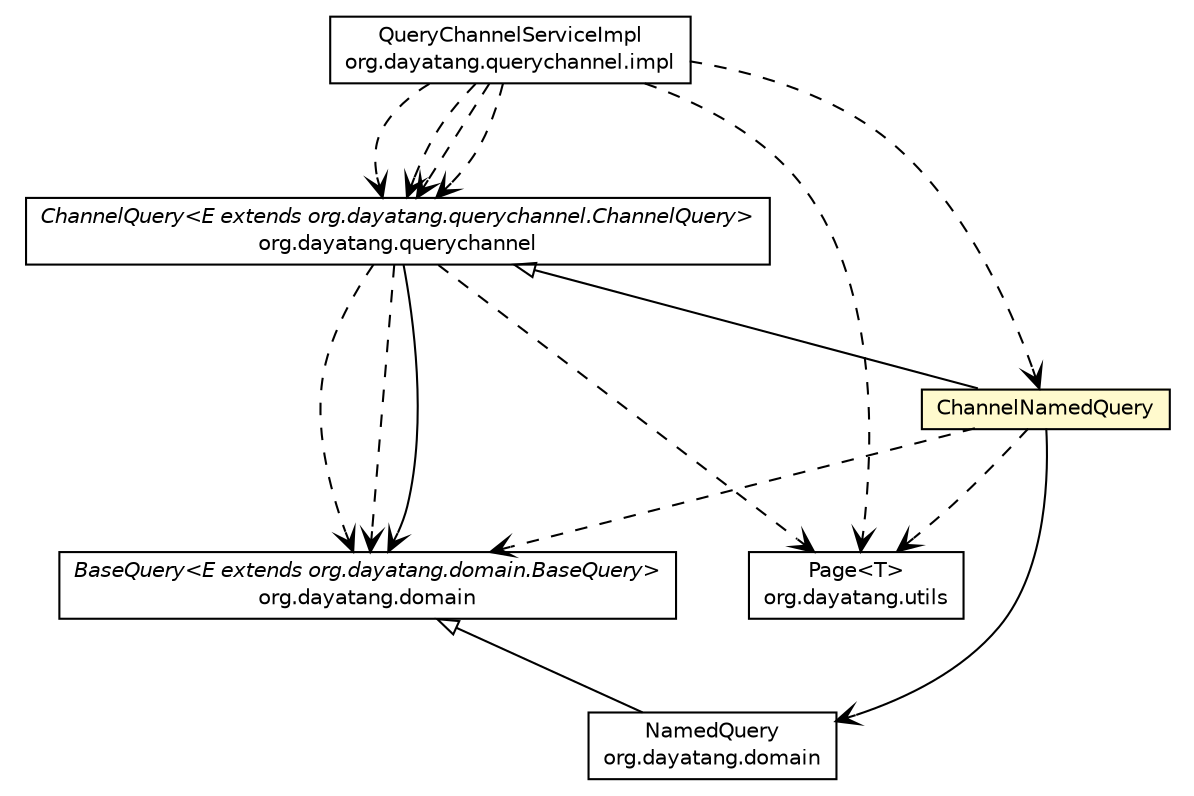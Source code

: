 #!/usr/local/bin/dot
#
# Class diagram 
# Generated by UMLGraph version R5_6_6-8-g8d7759 (http://www.umlgraph.org/)
#

digraph G {
	edge [fontname="Helvetica",fontsize=10,labelfontname="Helvetica",labelfontsize=10];
	node [fontname="Helvetica",fontsize=10,shape=plaintext];
	nodesep=0.25;
	ranksep=0.5;
	// org.dayatang.utils.Page<T>
	c28561 [label=<<table title="org.dayatang.utils.Page" border="0" cellborder="1" cellspacing="0" cellpadding="2" port="p" href="../../utils/Page.html">
		<tr><td><table border="0" cellspacing="0" cellpadding="1">
<tr><td align="center" balign="center"> Page&lt;T&gt; </td></tr>
<tr><td align="center" balign="center"> org.dayatang.utils </td></tr>
		</table></td></tr>
		</table>>, URL="../../utils/Page.html", fontname="Helvetica", fontcolor="black", fontsize=10.0];
	// org.dayatang.domain.NamedQuery
	c28581 [label=<<table title="org.dayatang.domain.NamedQuery" border="0" cellborder="1" cellspacing="0" cellpadding="2" port="p" href="../../domain/NamedQuery.html">
		<tr><td><table border="0" cellspacing="0" cellpadding="1">
<tr><td align="center" balign="center"> NamedQuery </td></tr>
<tr><td align="center" balign="center"> org.dayatang.domain </td></tr>
		</table></td></tr>
		</table>>, URL="../../domain/NamedQuery.html", fontname="Helvetica", fontcolor="black", fontsize=10.0];
	// org.dayatang.domain.BaseQuery<E extends org.dayatang.domain.BaseQuery>
	c28597 [label=<<table title="org.dayatang.domain.BaseQuery" border="0" cellborder="1" cellspacing="0" cellpadding="2" port="p" href="../../domain/BaseQuery.html">
		<tr><td><table border="0" cellspacing="0" cellpadding="1">
<tr><td align="center" balign="center"><font face="Helvetica-Oblique"> BaseQuery&lt;E extends org.dayatang.domain.BaseQuery&gt; </font></td></tr>
<tr><td align="center" balign="center"> org.dayatang.domain </td></tr>
		</table></td></tr>
		</table>>, URL="../../domain/BaseQuery.html", fontname="Helvetica", fontcolor="black", fontsize=10.0];
	// org.dayatang.querychannel.ChannelQuery<E extends org.dayatang.querychannel.ChannelQuery>
	c28755 [label=<<table title="org.dayatang.querychannel.ChannelQuery" border="0" cellborder="1" cellspacing="0" cellpadding="2" port="p" href="../ChannelQuery.html">
		<tr><td><table border="0" cellspacing="0" cellpadding="1">
<tr><td align="center" balign="center"><font face="Helvetica-Oblique"> ChannelQuery&lt;E extends org.dayatang.querychannel.ChannelQuery&gt; </font></td></tr>
<tr><td align="center" balign="center"> org.dayatang.querychannel </td></tr>
		</table></td></tr>
		</table>>, URL="../ChannelQuery.html", fontname="Helvetica", fontcolor="black", fontsize=10.0];
	// org.dayatang.querychannel.impl.QueryChannelServiceImpl
	c28756 [label=<<table title="org.dayatang.querychannel.impl.QueryChannelServiceImpl" border="0" cellborder="1" cellspacing="0" cellpadding="2" port="p" href="../impl/QueryChannelServiceImpl.html">
		<tr><td><table border="0" cellspacing="0" cellpadding="1">
<tr><td align="center" balign="center"> QueryChannelServiceImpl </td></tr>
<tr><td align="center" balign="center"> org.dayatang.querychannel.impl </td></tr>
		</table></td></tr>
		</table>>, URL="../impl/QueryChannelServiceImpl.html", fontname="Helvetica", fontcolor="black", fontsize=10.0];
	// org.dayatang.querychannel.query.ChannelNamedQuery
	c28758 [label=<<table title="org.dayatang.querychannel.query.ChannelNamedQuery" border="0" cellborder="1" cellspacing="0" cellpadding="2" port="p" bgcolor="lemonChiffon" href="./ChannelNamedQuery.html">
		<tr><td><table border="0" cellspacing="0" cellpadding="1">
<tr><td align="center" balign="center"> ChannelNamedQuery </td></tr>
		</table></td></tr>
		</table>>, URL="./ChannelNamedQuery.html", fontname="Helvetica", fontcolor="black", fontsize=10.0];
	//org.dayatang.domain.NamedQuery extends org.dayatang.domain.BaseQuery<org.dayatang.domain.NamedQuery>
	c28597:p -> c28581:p [dir=back,arrowtail=empty];
	//org.dayatang.querychannel.query.ChannelNamedQuery extends org.dayatang.querychannel.ChannelQuery<org.dayatang.querychannel.query.ChannelNamedQuery>
	c28755:p -> c28758:p [dir=back,arrowtail=empty];
	// org.dayatang.querychannel.ChannelQuery<E extends org.dayatang.querychannel.ChannelQuery> NAVASSOC org.dayatang.domain.BaseQuery<E extends org.dayatang.domain.BaseQuery>
	c28755:p -> c28597:p [taillabel="", label=" "headlabel="", fontname="Helvetica", fontcolor="black", fontsize=10.0, color="black", arrowhead=open];
	// org.dayatang.querychannel.query.ChannelNamedQuery NAVASSOC org.dayatang.domain.NamedQuery
	c28758:p -> c28581:p [taillabel="", label=" "headlabel="", fontname="Helvetica", fontcolor="black", fontsize=10.0, color="black", arrowhead=open];
	// org.dayatang.querychannel.ChannelQuery<E extends org.dayatang.querychannel.ChannelQuery> DEPEND org.dayatang.utils.Page<T>
	c28755:p -> c28561:p [taillabel="", label=" "headlabel="", fontname="Helvetica", fontcolor="black", fontsize=10.0, color="black", arrowhead=open, style=dashed];
	// org.dayatang.querychannel.ChannelQuery<E extends org.dayatang.querychannel.ChannelQuery> DEPEND org.dayatang.domain.BaseQuery<E extends org.dayatang.domain.BaseQuery>
	c28755:p -> c28597:p [taillabel="", label=" "headlabel="", fontname="Helvetica", fontcolor="black", fontsize=10.0, color="black", arrowhead=open, style=dashed];
	// org.dayatang.querychannel.ChannelQuery<E extends org.dayatang.querychannel.ChannelQuery> DEPEND org.dayatang.domain.BaseQuery<E extends org.dayatang.domain.BaseQuery>
	c28755:p -> c28597:p [taillabel="", label=" "headlabel="", fontname="Helvetica", fontcolor="black", fontsize=10.0, color="black", arrowhead=open, style=dashed];
	// org.dayatang.querychannel.impl.QueryChannelServiceImpl DEPEND org.dayatang.utils.Page<T>
	c28756:p -> c28561:p [taillabel="", label=" "headlabel="", fontname="Helvetica", fontcolor="black", fontsize=10.0, color="black", arrowhead=open, style=dashed];
	// org.dayatang.querychannel.impl.QueryChannelServiceImpl DEPEND org.dayatang.querychannel.ChannelQuery<E extends org.dayatang.querychannel.ChannelQuery>
	c28756:p -> c28755:p [taillabel="", label=" "headlabel="", fontname="Helvetica", fontcolor="black", fontsize=10.0, color="black", arrowhead=open, style=dashed];
	// org.dayatang.querychannel.impl.QueryChannelServiceImpl DEPEND org.dayatang.querychannel.ChannelQuery<E extends org.dayatang.querychannel.ChannelQuery>
	c28756:p -> c28755:p [taillabel="", label=" "headlabel="", fontname="Helvetica", fontcolor="black", fontsize=10.0, color="black", arrowhead=open, style=dashed];
	// org.dayatang.querychannel.impl.QueryChannelServiceImpl DEPEND org.dayatang.querychannel.query.ChannelNamedQuery
	c28756:p -> c28758:p [taillabel="", label=" "headlabel="", fontname="Helvetica", fontcolor="black", fontsize=10.0, color="black", arrowhead=open, style=dashed];
	// org.dayatang.querychannel.impl.QueryChannelServiceImpl DEPEND org.dayatang.querychannel.ChannelQuery<E extends org.dayatang.querychannel.ChannelQuery>
	c28756:p -> c28755:p [taillabel="", label=" "headlabel="", fontname="Helvetica", fontcolor="black", fontsize=10.0, color="black", arrowhead=open, style=dashed];
	// org.dayatang.querychannel.impl.QueryChannelServiceImpl DEPEND org.dayatang.querychannel.ChannelQuery<E extends org.dayatang.querychannel.ChannelQuery>
	c28756:p -> c28755:p [taillabel="", label=" "headlabel="", fontname="Helvetica", fontcolor="black", fontsize=10.0, color="black", arrowhead=open, style=dashed];
	// org.dayatang.querychannel.query.ChannelNamedQuery DEPEND org.dayatang.domain.BaseQuery<E extends org.dayatang.domain.BaseQuery>
	c28758:p -> c28597:p [taillabel="", label=" "headlabel="", fontname="Helvetica", fontcolor="black", fontsize=10.0, color="black", arrowhead=open, style=dashed];
	// org.dayatang.querychannel.query.ChannelNamedQuery DEPEND org.dayatang.utils.Page<T>
	c28758:p -> c28561:p [taillabel="", label=" "headlabel="", fontname="Helvetica", fontcolor="black", fontsize=10.0, color="black", arrowhead=open, style=dashed];
}

